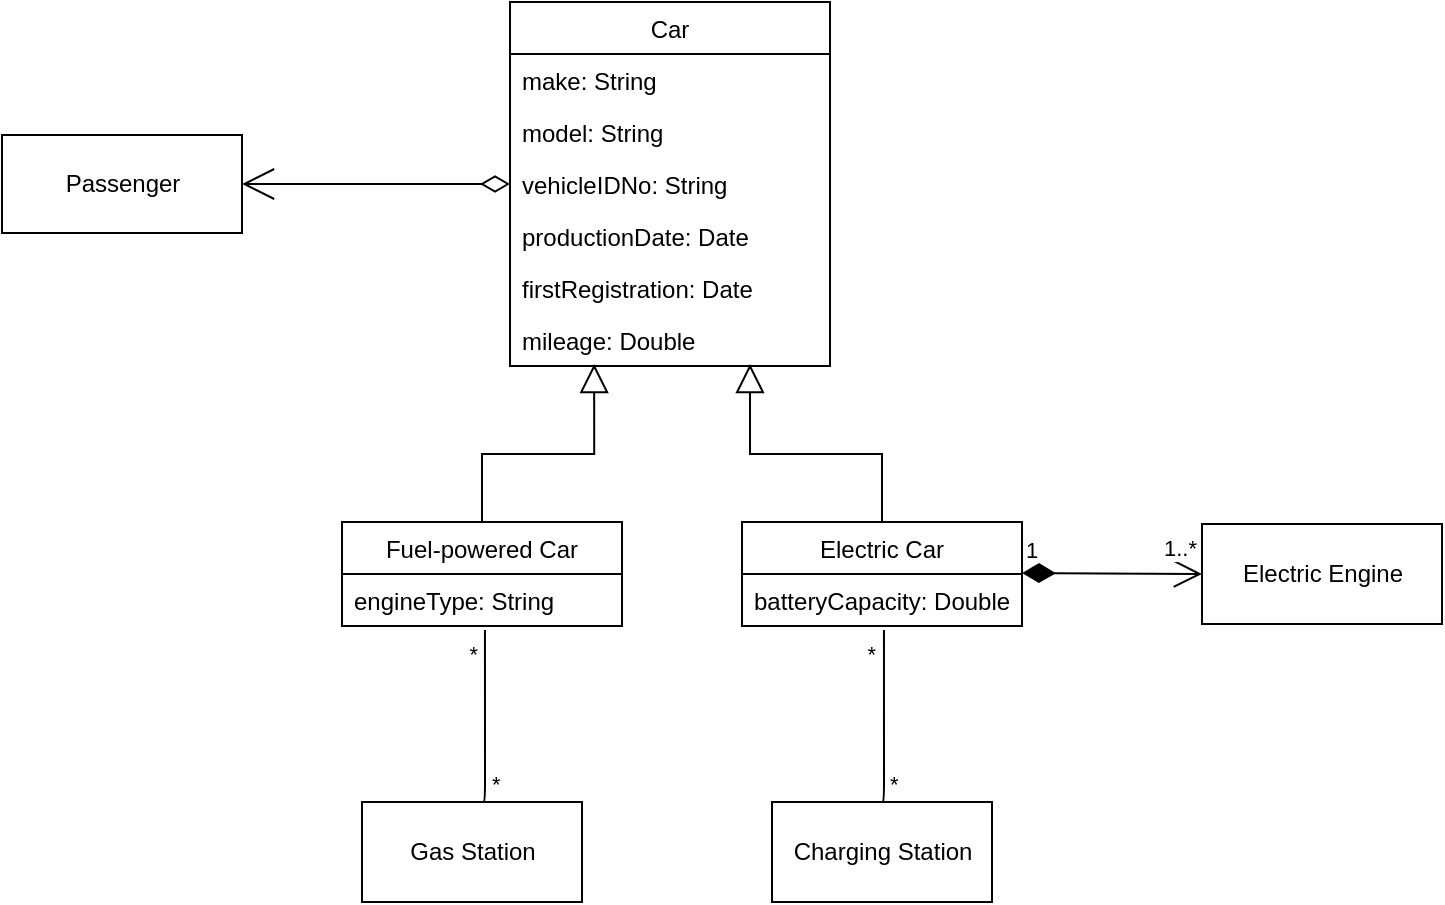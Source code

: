 <mxfile version="14.9.2" type="device"><diagram id="Bq6urfzcyfW5GsOXZyia" name="Page-1"><mxGraphModel dx="1382" dy="764" grid="1" gridSize="10" guides="1" tooltips="1" connect="1" arrows="1" fold="1" page="1" pageScale="1" pageWidth="827" pageHeight="1169" math="0" shadow="0"><root><mxCell id="0"/><mxCell id="1" parent="0"/><mxCell id="9jkr9COJ80HAGW87lgFD-1" value="Car" style="swimlane;fontStyle=0;childLayout=stackLayout;horizontal=1;startSize=26;fillColor=none;horizontalStack=0;resizeParent=1;resizeParentMax=0;resizeLast=0;collapsible=1;marginBottom=0;" vertex="1" parent="1"><mxGeometry x="334" y="60" width="160" height="182" as="geometry"/></mxCell><mxCell id="9jkr9COJ80HAGW87lgFD-2" value="make: String" style="text;strokeColor=none;fillColor=none;align=left;verticalAlign=top;spacingLeft=4;spacingRight=4;overflow=hidden;rotatable=0;points=[[0,0.5],[1,0.5]];portConstraint=eastwest;" vertex="1" parent="9jkr9COJ80HAGW87lgFD-1"><mxGeometry y="26" width="160" height="26" as="geometry"/></mxCell><mxCell id="9jkr9COJ80HAGW87lgFD-3" value="model: String" style="text;strokeColor=none;fillColor=none;align=left;verticalAlign=top;spacingLeft=4;spacingRight=4;overflow=hidden;rotatable=0;points=[[0,0.5],[1,0.5]];portConstraint=eastwest;" vertex="1" parent="9jkr9COJ80HAGW87lgFD-1"><mxGeometry y="52" width="160" height="26" as="geometry"/></mxCell><mxCell id="9jkr9COJ80HAGW87lgFD-4" value="vehicleIDNo: String" style="text;strokeColor=none;fillColor=none;align=left;verticalAlign=top;spacingLeft=4;spacingRight=4;overflow=hidden;rotatable=0;points=[[0,0.5],[1,0.5]];portConstraint=eastwest;" vertex="1" parent="9jkr9COJ80HAGW87lgFD-1"><mxGeometry y="78" width="160" height="26" as="geometry"/></mxCell><mxCell id="9jkr9COJ80HAGW87lgFD-18" value="productionDate: Date" style="text;strokeColor=none;fillColor=none;align=left;verticalAlign=top;spacingLeft=4;spacingRight=4;overflow=hidden;rotatable=0;points=[[0,0.5],[1,0.5]];portConstraint=eastwest;" vertex="1" parent="9jkr9COJ80HAGW87lgFD-1"><mxGeometry y="104" width="160" height="26" as="geometry"/></mxCell><mxCell id="9jkr9COJ80HAGW87lgFD-19" value="firstRegistration: Date" style="text;strokeColor=none;fillColor=none;align=left;verticalAlign=top;spacingLeft=4;spacingRight=4;overflow=hidden;rotatable=0;points=[[0,0.5],[1,0.5]];portConstraint=eastwest;" vertex="1" parent="9jkr9COJ80HAGW87lgFD-1"><mxGeometry y="130" width="160" height="26" as="geometry"/></mxCell><mxCell id="9jkr9COJ80HAGW87lgFD-20" value="mileage: Double" style="text;strokeColor=none;fillColor=none;align=left;verticalAlign=top;spacingLeft=4;spacingRight=4;overflow=hidden;rotatable=0;points=[[0,0.5],[1,0.5]];portConstraint=eastwest;" vertex="1" parent="9jkr9COJ80HAGW87lgFD-1"><mxGeometry y="156" width="160" height="26" as="geometry"/></mxCell><mxCell id="9jkr9COJ80HAGW87lgFD-21" style="edgeStyle=orthogonalEdgeStyle;rounded=0;orthogonalLoop=1;jettySize=auto;html=1;entryX=0.263;entryY=0.962;entryDx=0;entryDy=0;entryPerimeter=0;endArrow=block;endFill=0;strokeWidth=1;endSize=12;" edge="1" parent="1" source="9jkr9COJ80HAGW87lgFD-9" target="9jkr9COJ80HAGW87lgFD-20"><mxGeometry relative="1" as="geometry"/></mxCell><mxCell id="9jkr9COJ80HAGW87lgFD-9" value="Fuel-powered Car" style="swimlane;fontStyle=0;childLayout=stackLayout;horizontal=1;startSize=26;fillColor=none;horizontalStack=0;resizeParent=1;resizeParentMax=0;resizeLast=0;collapsible=1;marginBottom=0;" vertex="1" parent="1"><mxGeometry x="250" y="320" width="140" height="52" as="geometry"/></mxCell><mxCell id="9jkr9COJ80HAGW87lgFD-10" value="engineType: String" style="text;strokeColor=none;fillColor=none;align=left;verticalAlign=top;spacingLeft=4;spacingRight=4;overflow=hidden;rotatable=0;points=[[0,0.5],[1,0.5]];portConstraint=eastwest;" vertex="1" parent="9jkr9COJ80HAGW87lgFD-9"><mxGeometry y="26" width="140" height="26" as="geometry"/></mxCell><mxCell id="9jkr9COJ80HAGW87lgFD-22" style="edgeStyle=orthogonalEdgeStyle;rounded=0;orthogonalLoop=1;jettySize=auto;html=1;exitX=0.5;exitY=0;exitDx=0;exitDy=0;entryX=0.75;entryY=0.962;entryDx=0;entryDy=0;entryPerimeter=0;endArrow=block;endFill=0;strokeWidth=1;endSize=12;" edge="1" parent="1" source="9jkr9COJ80HAGW87lgFD-13" target="9jkr9COJ80HAGW87lgFD-20"><mxGeometry relative="1" as="geometry"/></mxCell><mxCell id="9jkr9COJ80HAGW87lgFD-13" value="Electric Car" style="swimlane;fontStyle=0;childLayout=stackLayout;horizontal=1;startSize=26;fillColor=none;horizontalStack=0;resizeParent=1;resizeParentMax=0;resizeLast=0;collapsible=1;marginBottom=0;" vertex="1" parent="1"><mxGeometry x="450" y="320" width="140" height="52" as="geometry"/></mxCell><mxCell id="9jkr9COJ80HAGW87lgFD-14" value="batteryCapacity: Double&#10;" style="text;strokeColor=none;fillColor=none;align=left;verticalAlign=top;spacingLeft=4;spacingRight=4;overflow=hidden;rotatable=0;points=[[0,0.5],[1,0.5]];portConstraint=eastwest;" vertex="1" parent="9jkr9COJ80HAGW87lgFD-13"><mxGeometry y="26" width="140" height="26" as="geometry"/></mxCell><mxCell id="9jkr9COJ80HAGW87lgFD-25" value="Gas Station" style="html=1;" vertex="1" parent="1"><mxGeometry x="260" y="460" width="110" height="50" as="geometry"/></mxCell><mxCell id="9jkr9COJ80HAGW87lgFD-26" value="Charging Station" style="html=1;" vertex="1" parent="1"><mxGeometry x="465" y="460" width="110" height="50" as="geometry"/></mxCell><mxCell id="9jkr9COJ80HAGW87lgFD-40" value="" style="endArrow=none;html=1;edgeStyle=orthogonalEdgeStyle;strokeWidth=1;entryX=0.507;entryY=1.077;entryDx=0;entryDy=0;entryPerimeter=0;exitX=0.5;exitY=0;exitDx=0;exitDy=0;" edge="1" parent="1" source="9jkr9COJ80HAGW87lgFD-26" target="9jkr9COJ80HAGW87lgFD-14"><mxGeometry relative="1" as="geometry"><mxPoint x="372" y="448" as="sourcePoint"/><mxPoint x="371.96" y="372.99" as="targetPoint"/><Array as="points"><mxPoint x="521" y="460"/></Array></mxGeometry></mxCell><mxCell id="9jkr9COJ80HAGW87lgFD-41" value="*" style="edgeLabel;resizable=0;html=1;align=left;verticalAlign=bottom;" connectable="0" vertex="1" parent="9jkr9COJ80HAGW87lgFD-40"><mxGeometry x="-1" relative="1" as="geometry"><mxPoint x="2" y="-1" as="offset"/></mxGeometry></mxCell><mxCell id="9jkr9COJ80HAGW87lgFD-42" value="*" style="edgeLabel;resizable=0;html=1;align=right;verticalAlign=bottom;" connectable="0" vertex="1" parent="9jkr9COJ80HAGW87lgFD-40"><mxGeometry x="1" relative="1" as="geometry"><mxPoint x="-3" y="20" as="offset"/></mxGeometry></mxCell><mxCell id="9jkr9COJ80HAGW87lgFD-44" value="" style="endArrow=none;html=1;edgeStyle=orthogonalEdgeStyle;strokeWidth=1;entryX=0.507;entryY=1.077;entryDx=0;entryDy=0;entryPerimeter=0;exitX=0.5;exitY=0;exitDx=0;exitDy=0;" edge="1" parent="1"><mxGeometry relative="1" as="geometry"><mxPoint x="320.5" y="460" as="sourcePoint"/><mxPoint x="321.48" y="374.002" as="targetPoint"/><Array as="points"><mxPoint x="321.5" y="460"/></Array></mxGeometry></mxCell><mxCell id="9jkr9COJ80HAGW87lgFD-45" value="*" style="edgeLabel;resizable=0;html=1;align=left;verticalAlign=bottom;" connectable="0" vertex="1" parent="9jkr9COJ80HAGW87lgFD-44"><mxGeometry x="-1" relative="1" as="geometry"><mxPoint x="2" y="-1" as="offset"/></mxGeometry></mxCell><mxCell id="9jkr9COJ80HAGW87lgFD-46" value="*" style="edgeLabel;resizable=0;html=1;align=right;verticalAlign=bottom;" connectable="0" vertex="1" parent="9jkr9COJ80HAGW87lgFD-44"><mxGeometry x="1" relative="1" as="geometry"><mxPoint x="-3" y="20" as="offset"/></mxGeometry></mxCell><mxCell id="9jkr9COJ80HAGW87lgFD-47" value="Passenger" style="html=1;" vertex="1" parent="1"><mxGeometry x="80" y="126.5" width="120" height="49" as="geometry"/></mxCell><mxCell id="9jkr9COJ80HAGW87lgFD-48" value="Electric Engine" style="html=1;" vertex="1" parent="1"><mxGeometry x="680" y="321" width="120" height="50" as="geometry"/></mxCell><mxCell id="9jkr9COJ80HAGW87lgFD-53" value="1" style="endArrow=open;html=1;endSize=12;startArrow=diamondThin;startSize=14;startFill=1;edgeStyle=orthogonalEdgeStyle;align=left;verticalAlign=bottom;strokeWidth=1;entryX=0;entryY=0.5;entryDx=0;entryDy=0;" edge="1" parent="1" target="9jkr9COJ80HAGW87lgFD-48"><mxGeometry x="-1" y="3" relative="1" as="geometry"><mxPoint x="590" y="345.5" as="sourcePoint"/><mxPoint x="670" y="345.5" as="targetPoint"/></mxGeometry></mxCell><mxCell id="9jkr9COJ80HAGW87lgFD-56" value="1..*" style="edgeLabel;resizable=0;html=1;align=left;verticalAlign=bottom;" connectable="0" vertex="1" parent="1"><mxGeometry x="659" y="341" as="geometry"/></mxCell><mxCell id="9jkr9COJ80HAGW87lgFD-59" value="" style="endArrow=diamondThin;endFill=0;endSize=12;html=1;strokeWidth=1;startArrow=open;startFill=0;startSize=14;entryX=0;entryY=0.5;entryDx=0;entryDy=0;exitX=1;exitY=0.5;exitDx=0;exitDy=0;edgeStyle=orthogonalEdgeStyle;" edge="1" parent="1" source="9jkr9COJ80HAGW87lgFD-47" target="9jkr9COJ80HAGW87lgFD-4"><mxGeometry width="160" relative="1" as="geometry"><mxPoint x="200" y="160" as="sourcePoint"/><mxPoint x="320" y="160" as="targetPoint"/></mxGeometry></mxCell></root></mxGraphModel></diagram></mxfile>